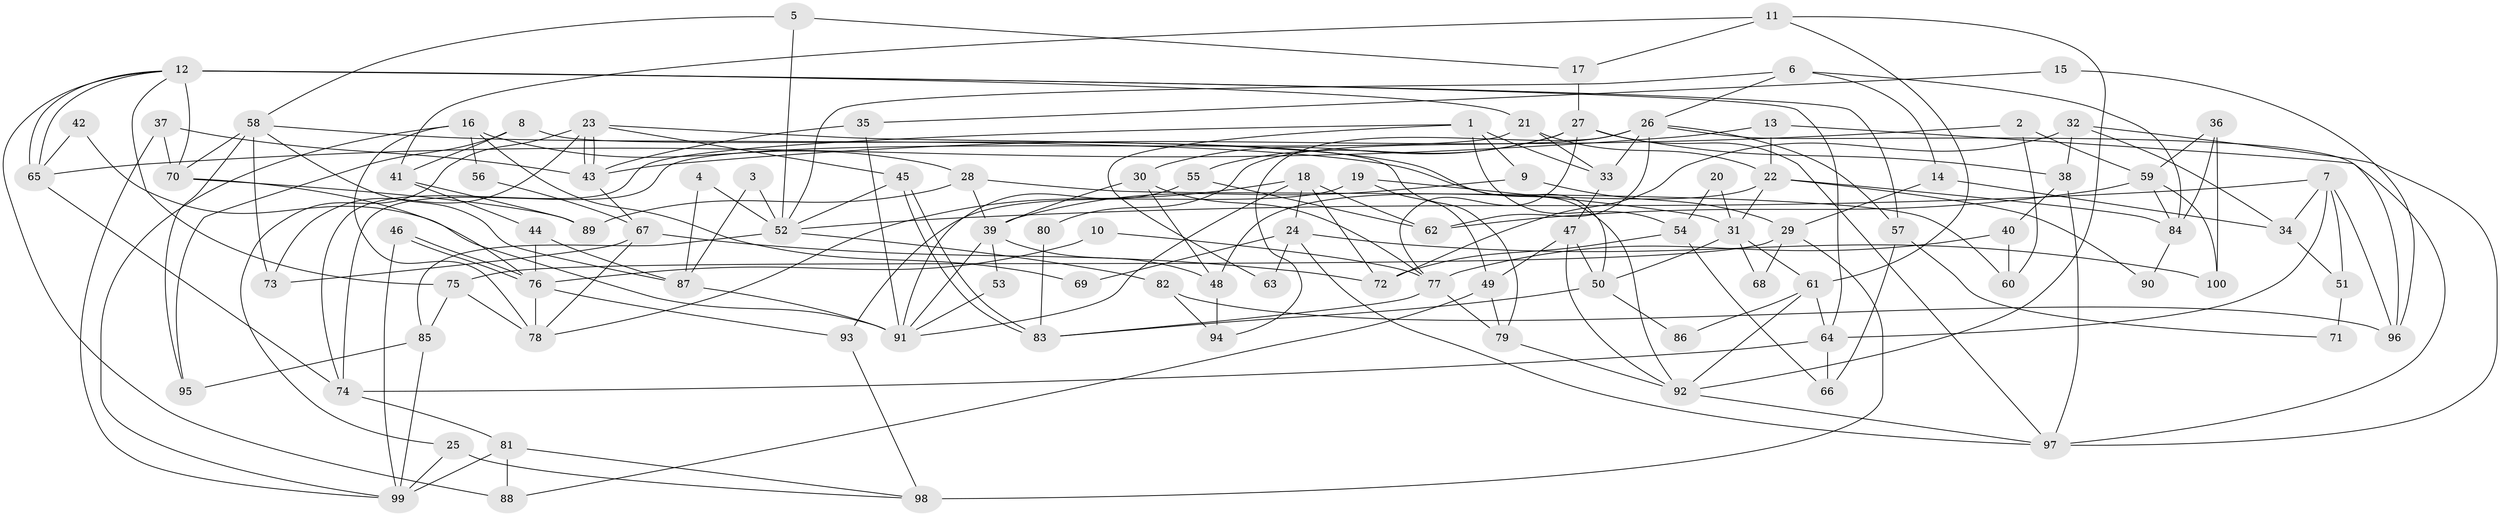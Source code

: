 // Generated by graph-tools (version 1.1) at 2025/11/02/21/25 10:11:14]
// undirected, 100 vertices, 200 edges
graph export_dot {
graph [start="1"]
  node [color=gray90,style=filled];
  1;
  2;
  3;
  4;
  5;
  6;
  7;
  8;
  9;
  10;
  11;
  12;
  13;
  14;
  15;
  16;
  17;
  18;
  19;
  20;
  21;
  22;
  23;
  24;
  25;
  26;
  27;
  28;
  29;
  30;
  31;
  32;
  33;
  34;
  35;
  36;
  37;
  38;
  39;
  40;
  41;
  42;
  43;
  44;
  45;
  46;
  47;
  48;
  49;
  50;
  51;
  52;
  53;
  54;
  55;
  56;
  57;
  58;
  59;
  60;
  61;
  62;
  63;
  64;
  65;
  66;
  67;
  68;
  69;
  70;
  71;
  72;
  73;
  74;
  75;
  76;
  77;
  78;
  79;
  80;
  81;
  82;
  83;
  84;
  85;
  86;
  87;
  88;
  89;
  90;
  91;
  92;
  93;
  94;
  95;
  96;
  97;
  98;
  99;
  100;
  1 -- 74;
  1 -- 33;
  1 -- 9;
  1 -- 54;
  1 -- 63;
  2 -- 43;
  2 -- 60;
  2 -- 59;
  3 -- 52;
  3 -- 87;
  4 -- 52;
  4 -- 87;
  5 -- 52;
  5 -- 58;
  5 -- 17;
  6 -- 52;
  6 -- 84;
  6 -- 14;
  6 -- 26;
  7 -- 52;
  7 -- 64;
  7 -- 34;
  7 -- 51;
  7 -- 96;
  8 -- 41;
  8 -- 79;
  8 -- 95;
  9 -- 29;
  9 -- 39;
  10 -- 77;
  10 -- 76;
  11 -- 61;
  11 -- 17;
  11 -- 41;
  11 -- 92;
  12 -- 65;
  12 -- 65;
  12 -- 70;
  12 -- 21;
  12 -- 57;
  12 -- 64;
  12 -- 75;
  12 -- 88;
  13 -- 65;
  13 -- 22;
  13 -- 96;
  14 -- 34;
  14 -- 29;
  15 -- 96;
  15 -- 35;
  16 -- 78;
  16 -- 28;
  16 -- 56;
  16 -- 69;
  16 -- 99;
  17 -- 27;
  18 -- 24;
  18 -- 91;
  18 -- 62;
  18 -- 72;
  18 -- 78;
  19 -- 49;
  19 -- 31;
  19 -- 93;
  20 -- 54;
  20 -- 31;
  21 -- 22;
  21 -- 33;
  21 -- 74;
  22 -- 48;
  22 -- 31;
  22 -- 84;
  22 -- 90;
  23 -- 43;
  23 -- 43;
  23 -- 73;
  23 -- 25;
  23 -- 45;
  23 -- 50;
  24 -- 100;
  24 -- 97;
  24 -- 63;
  24 -- 69;
  25 -- 99;
  25 -- 98;
  26 -- 97;
  26 -- 33;
  26 -- 57;
  26 -- 62;
  26 -- 80;
  26 -- 94;
  27 -- 77;
  27 -- 30;
  27 -- 38;
  27 -- 55;
  27 -- 97;
  28 -- 89;
  28 -- 39;
  28 -- 60;
  29 -- 98;
  29 -- 68;
  29 -- 75;
  30 -- 39;
  30 -- 77;
  30 -- 48;
  31 -- 61;
  31 -- 50;
  31 -- 68;
  32 -- 72;
  32 -- 38;
  32 -- 34;
  32 -- 97;
  33 -- 47;
  34 -- 51;
  35 -- 91;
  35 -- 43;
  36 -- 59;
  36 -- 84;
  36 -- 100;
  37 -- 70;
  37 -- 99;
  37 -- 43;
  38 -- 97;
  38 -- 40;
  39 -- 48;
  39 -- 53;
  39 -- 91;
  40 -- 77;
  40 -- 60;
  41 -- 44;
  41 -- 89;
  42 -- 65;
  42 -- 91;
  43 -- 67;
  44 -- 76;
  44 -- 87;
  45 -- 83;
  45 -- 83;
  45 -- 52;
  46 -- 99;
  46 -- 76;
  46 -- 76;
  47 -- 92;
  47 -- 49;
  47 -- 50;
  48 -- 94;
  49 -- 88;
  49 -- 79;
  50 -- 83;
  50 -- 86;
  51 -- 71;
  52 -- 85;
  52 -- 82;
  53 -- 91;
  54 -- 72;
  54 -- 66;
  55 -- 62;
  55 -- 91;
  56 -- 67;
  57 -- 66;
  57 -- 71;
  58 -- 92;
  58 -- 95;
  58 -- 70;
  58 -- 73;
  58 -- 87;
  59 -- 62;
  59 -- 84;
  59 -- 100;
  61 -- 92;
  61 -- 64;
  61 -- 86;
  64 -- 66;
  64 -- 74;
  65 -- 74;
  67 -- 78;
  67 -- 72;
  67 -- 73;
  70 -- 76;
  70 -- 89;
  74 -- 81;
  75 -- 78;
  75 -- 85;
  76 -- 78;
  76 -- 93;
  77 -- 83;
  77 -- 79;
  79 -- 92;
  80 -- 83;
  81 -- 98;
  81 -- 88;
  81 -- 99;
  82 -- 96;
  82 -- 94;
  84 -- 90;
  85 -- 99;
  85 -- 95;
  87 -- 91;
  92 -- 97;
  93 -- 98;
}
